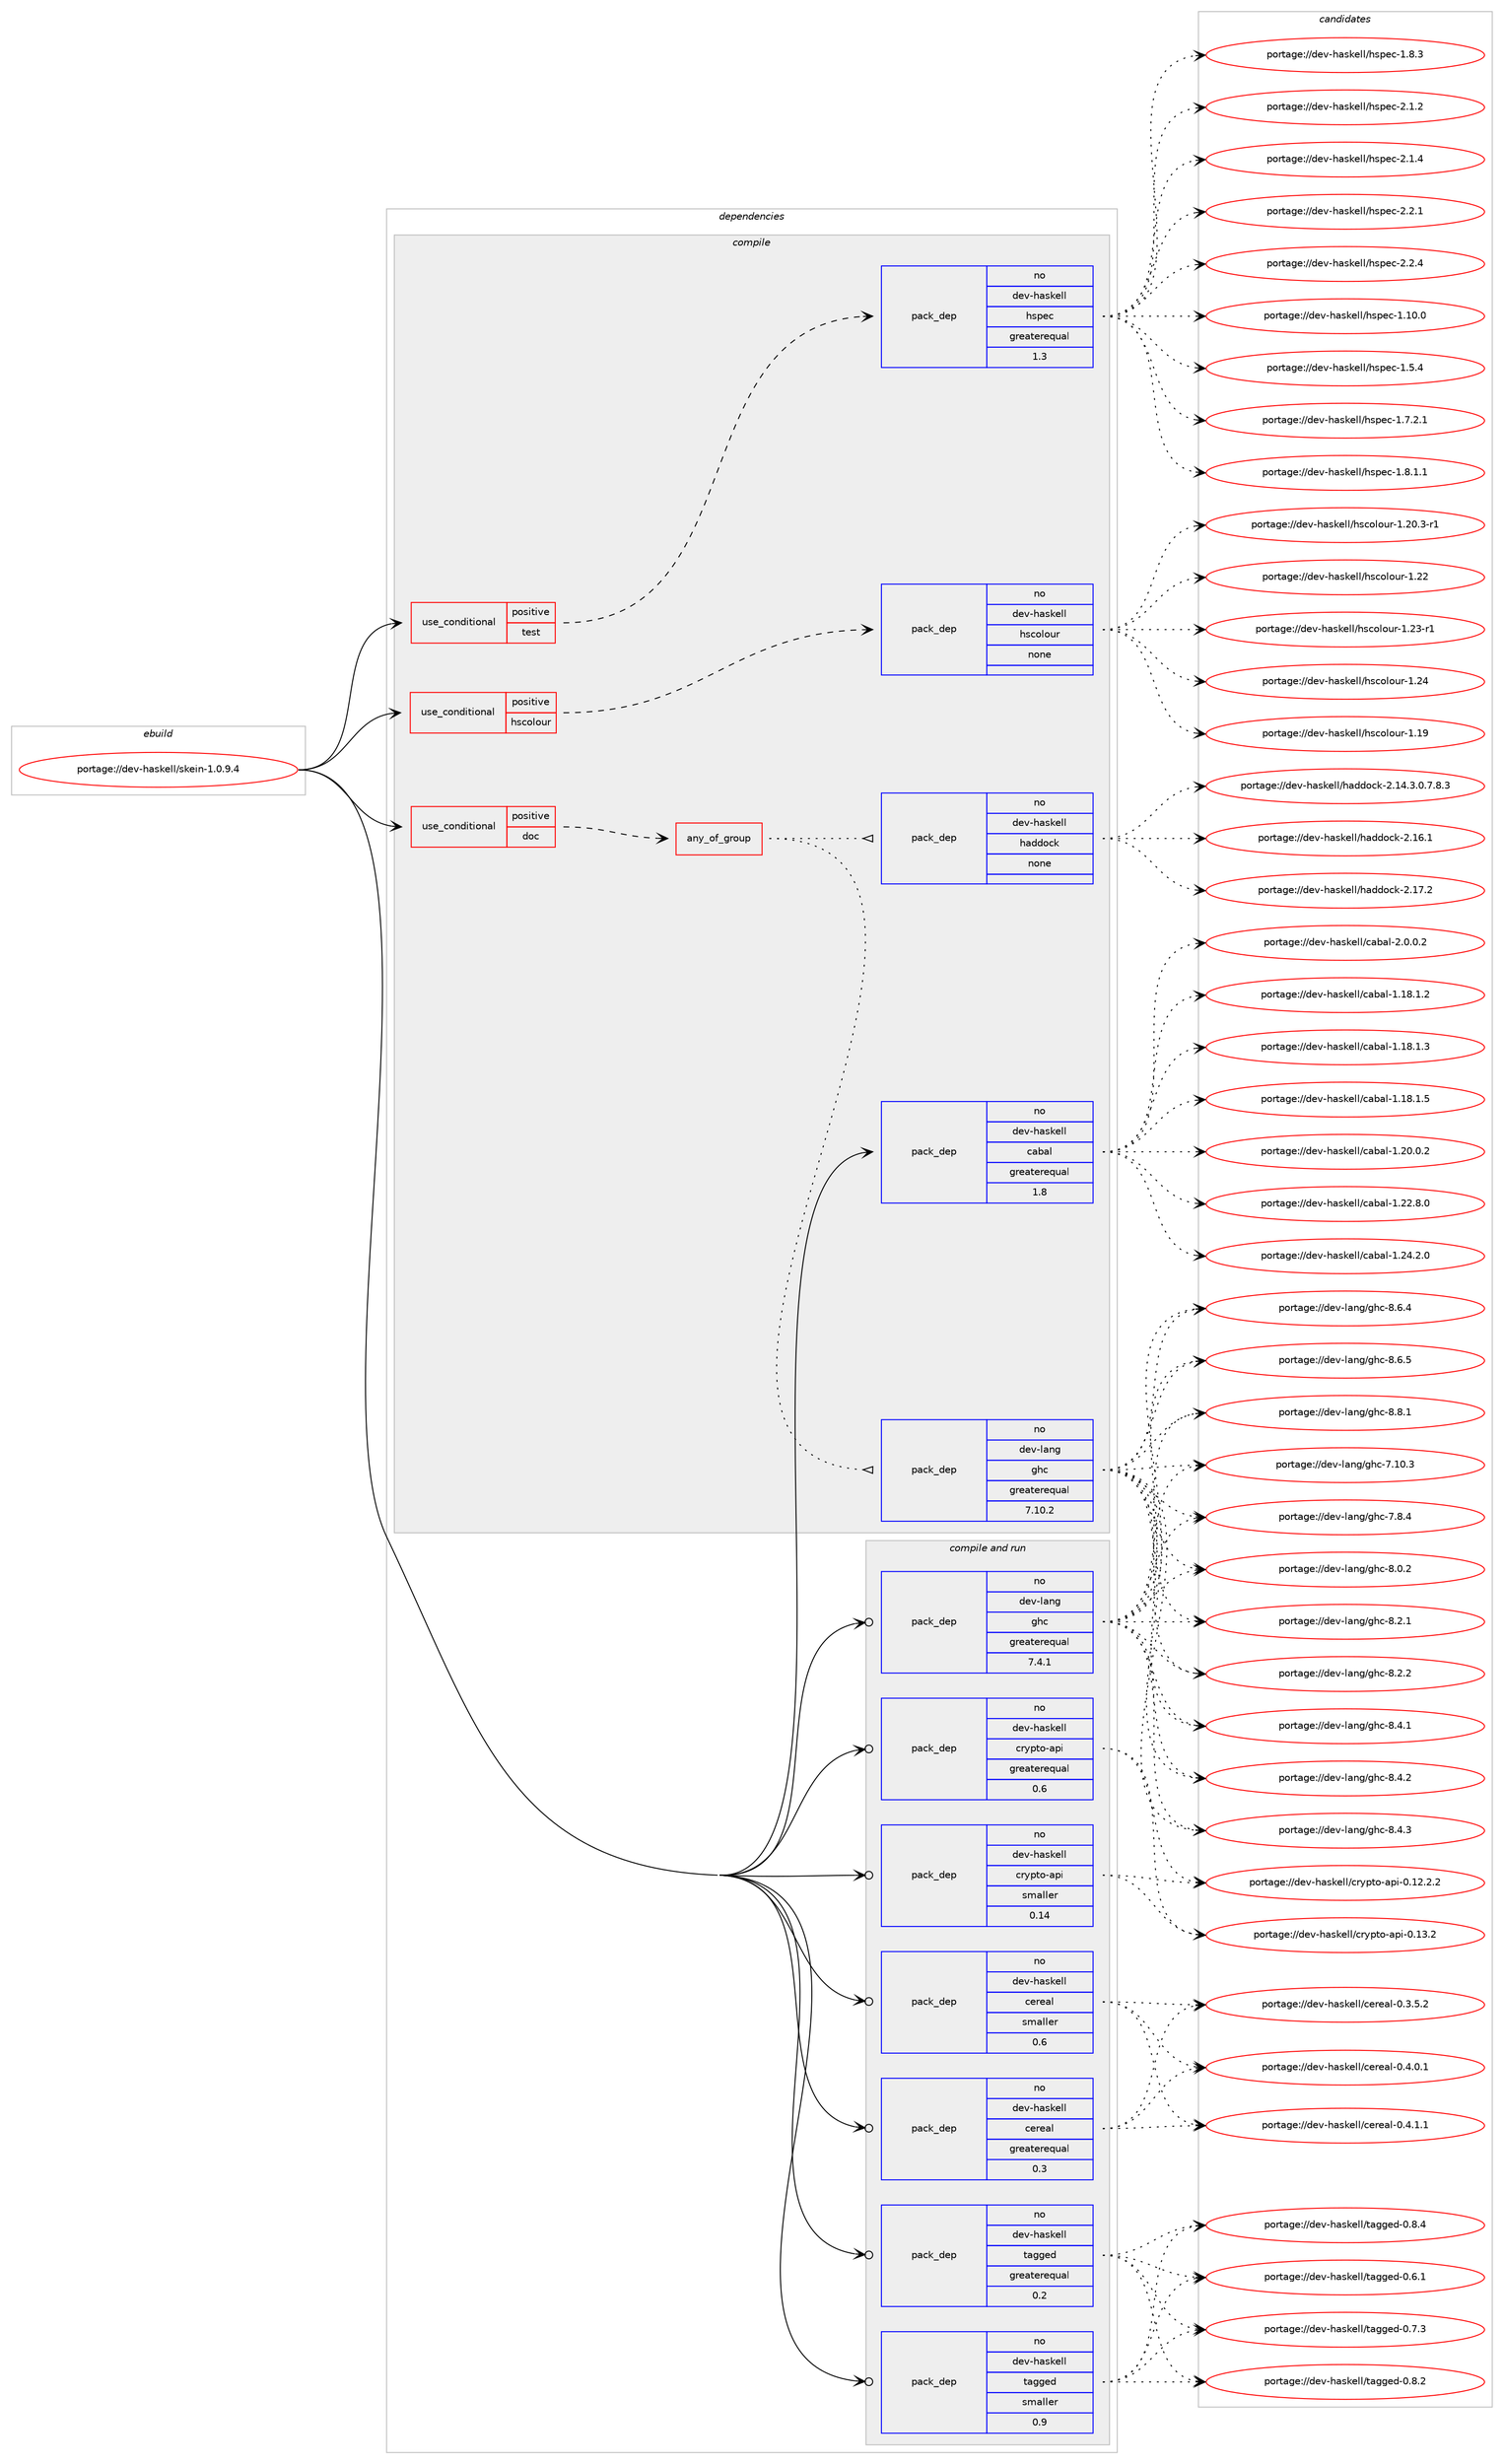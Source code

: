 digraph prolog {

# *************
# Graph options
# *************

newrank=true;
concentrate=true;
compound=true;
graph [rankdir=LR,fontname=Helvetica,fontsize=10,ranksep=1.5];#, ranksep=2.5, nodesep=0.2];
edge  [arrowhead=vee];
node  [fontname=Helvetica,fontsize=10];

# **********
# The ebuild
# **********

subgraph cluster_leftcol {
color=gray;
rank=same;
label=<<i>ebuild</i>>;
id [label="portage://dev-haskell/skein-1.0.9.4", color=red, width=4, href="../dev-haskell/skein-1.0.9.4.svg"];
}

# ****************
# The dependencies
# ****************

subgraph cluster_midcol {
color=gray;
label=<<i>dependencies</i>>;
subgraph cluster_compile {
fillcolor="#eeeeee";
style=filled;
label=<<i>compile</i>>;
subgraph cond16991 {
dependency79138 [label=<<TABLE BORDER="0" CELLBORDER="1" CELLSPACING="0" CELLPADDING="4"><TR><TD ROWSPAN="3" CELLPADDING="10">use_conditional</TD></TR><TR><TD>positive</TD></TR><TR><TD>doc</TD></TR></TABLE>>, shape=none, color=red];
subgraph any2315 {
dependency79139 [label=<<TABLE BORDER="0" CELLBORDER="1" CELLSPACING="0" CELLPADDING="4"><TR><TD CELLPADDING="10">any_of_group</TD></TR></TABLE>>, shape=none, color=red];subgraph pack59773 {
dependency79140 [label=<<TABLE BORDER="0" CELLBORDER="1" CELLSPACING="0" CELLPADDING="4" WIDTH="220"><TR><TD ROWSPAN="6" CELLPADDING="30">pack_dep</TD></TR><TR><TD WIDTH="110">no</TD></TR><TR><TD>dev-haskell</TD></TR><TR><TD>haddock</TD></TR><TR><TD>none</TD></TR><TR><TD></TD></TR></TABLE>>, shape=none, color=blue];
}
dependency79139:e -> dependency79140:w [weight=20,style="dotted",arrowhead="oinv"];
subgraph pack59774 {
dependency79141 [label=<<TABLE BORDER="0" CELLBORDER="1" CELLSPACING="0" CELLPADDING="4" WIDTH="220"><TR><TD ROWSPAN="6" CELLPADDING="30">pack_dep</TD></TR><TR><TD WIDTH="110">no</TD></TR><TR><TD>dev-lang</TD></TR><TR><TD>ghc</TD></TR><TR><TD>greaterequal</TD></TR><TR><TD>7.10.2</TD></TR></TABLE>>, shape=none, color=blue];
}
dependency79139:e -> dependency79141:w [weight=20,style="dotted",arrowhead="oinv"];
}
dependency79138:e -> dependency79139:w [weight=20,style="dashed",arrowhead="vee"];
}
id:e -> dependency79138:w [weight=20,style="solid",arrowhead="vee"];
subgraph cond16992 {
dependency79142 [label=<<TABLE BORDER="0" CELLBORDER="1" CELLSPACING="0" CELLPADDING="4"><TR><TD ROWSPAN="3" CELLPADDING="10">use_conditional</TD></TR><TR><TD>positive</TD></TR><TR><TD>hscolour</TD></TR></TABLE>>, shape=none, color=red];
subgraph pack59775 {
dependency79143 [label=<<TABLE BORDER="0" CELLBORDER="1" CELLSPACING="0" CELLPADDING="4" WIDTH="220"><TR><TD ROWSPAN="6" CELLPADDING="30">pack_dep</TD></TR><TR><TD WIDTH="110">no</TD></TR><TR><TD>dev-haskell</TD></TR><TR><TD>hscolour</TD></TR><TR><TD>none</TD></TR><TR><TD></TD></TR></TABLE>>, shape=none, color=blue];
}
dependency79142:e -> dependency79143:w [weight=20,style="dashed",arrowhead="vee"];
}
id:e -> dependency79142:w [weight=20,style="solid",arrowhead="vee"];
subgraph cond16993 {
dependency79144 [label=<<TABLE BORDER="0" CELLBORDER="1" CELLSPACING="0" CELLPADDING="4"><TR><TD ROWSPAN="3" CELLPADDING="10">use_conditional</TD></TR><TR><TD>positive</TD></TR><TR><TD>test</TD></TR></TABLE>>, shape=none, color=red];
subgraph pack59776 {
dependency79145 [label=<<TABLE BORDER="0" CELLBORDER="1" CELLSPACING="0" CELLPADDING="4" WIDTH="220"><TR><TD ROWSPAN="6" CELLPADDING="30">pack_dep</TD></TR><TR><TD WIDTH="110">no</TD></TR><TR><TD>dev-haskell</TD></TR><TR><TD>hspec</TD></TR><TR><TD>greaterequal</TD></TR><TR><TD>1.3</TD></TR></TABLE>>, shape=none, color=blue];
}
dependency79144:e -> dependency79145:w [weight=20,style="dashed",arrowhead="vee"];
}
id:e -> dependency79144:w [weight=20,style="solid",arrowhead="vee"];
subgraph pack59777 {
dependency79146 [label=<<TABLE BORDER="0" CELLBORDER="1" CELLSPACING="0" CELLPADDING="4" WIDTH="220"><TR><TD ROWSPAN="6" CELLPADDING="30">pack_dep</TD></TR><TR><TD WIDTH="110">no</TD></TR><TR><TD>dev-haskell</TD></TR><TR><TD>cabal</TD></TR><TR><TD>greaterequal</TD></TR><TR><TD>1.8</TD></TR></TABLE>>, shape=none, color=blue];
}
id:e -> dependency79146:w [weight=20,style="solid",arrowhead="vee"];
}
subgraph cluster_compileandrun {
fillcolor="#eeeeee";
style=filled;
label=<<i>compile and run</i>>;
subgraph pack59778 {
dependency79147 [label=<<TABLE BORDER="0" CELLBORDER="1" CELLSPACING="0" CELLPADDING="4" WIDTH="220"><TR><TD ROWSPAN="6" CELLPADDING="30">pack_dep</TD></TR><TR><TD WIDTH="110">no</TD></TR><TR><TD>dev-haskell</TD></TR><TR><TD>cereal</TD></TR><TR><TD>greaterequal</TD></TR><TR><TD>0.3</TD></TR></TABLE>>, shape=none, color=blue];
}
id:e -> dependency79147:w [weight=20,style="solid",arrowhead="odotvee"];
subgraph pack59779 {
dependency79148 [label=<<TABLE BORDER="0" CELLBORDER="1" CELLSPACING="0" CELLPADDING="4" WIDTH="220"><TR><TD ROWSPAN="6" CELLPADDING="30">pack_dep</TD></TR><TR><TD WIDTH="110">no</TD></TR><TR><TD>dev-haskell</TD></TR><TR><TD>cereal</TD></TR><TR><TD>smaller</TD></TR><TR><TD>0.6</TD></TR></TABLE>>, shape=none, color=blue];
}
id:e -> dependency79148:w [weight=20,style="solid",arrowhead="odotvee"];
subgraph pack59780 {
dependency79149 [label=<<TABLE BORDER="0" CELLBORDER="1" CELLSPACING="0" CELLPADDING="4" WIDTH="220"><TR><TD ROWSPAN="6" CELLPADDING="30">pack_dep</TD></TR><TR><TD WIDTH="110">no</TD></TR><TR><TD>dev-haskell</TD></TR><TR><TD>crypto-api</TD></TR><TR><TD>greaterequal</TD></TR><TR><TD>0.6</TD></TR></TABLE>>, shape=none, color=blue];
}
id:e -> dependency79149:w [weight=20,style="solid",arrowhead="odotvee"];
subgraph pack59781 {
dependency79150 [label=<<TABLE BORDER="0" CELLBORDER="1" CELLSPACING="0" CELLPADDING="4" WIDTH="220"><TR><TD ROWSPAN="6" CELLPADDING="30">pack_dep</TD></TR><TR><TD WIDTH="110">no</TD></TR><TR><TD>dev-haskell</TD></TR><TR><TD>crypto-api</TD></TR><TR><TD>smaller</TD></TR><TR><TD>0.14</TD></TR></TABLE>>, shape=none, color=blue];
}
id:e -> dependency79150:w [weight=20,style="solid",arrowhead="odotvee"];
subgraph pack59782 {
dependency79151 [label=<<TABLE BORDER="0" CELLBORDER="1" CELLSPACING="0" CELLPADDING="4" WIDTH="220"><TR><TD ROWSPAN="6" CELLPADDING="30">pack_dep</TD></TR><TR><TD WIDTH="110">no</TD></TR><TR><TD>dev-haskell</TD></TR><TR><TD>tagged</TD></TR><TR><TD>greaterequal</TD></TR><TR><TD>0.2</TD></TR></TABLE>>, shape=none, color=blue];
}
id:e -> dependency79151:w [weight=20,style="solid",arrowhead="odotvee"];
subgraph pack59783 {
dependency79152 [label=<<TABLE BORDER="0" CELLBORDER="1" CELLSPACING="0" CELLPADDING="4" WIDTH="220"><TR><TD ROWSPAN="6" CELLPADDING="30">pack_dep</TD></TR><TR><TD WIDTH="110">no</TD></TR><TR><TD>dev-haskell</TD></TR><TR><TD>tagged</TD></TR><TR><TD>smaller</TD></TR><TR><TD>0.9</TD></TR></TABLE>>, shape=none, color=blue];
}
id:e -> dependency79152:w [weight=20,style="solid",arrowhead="odotvee"];
subgraph pack59784 {
dependency79153 [label=<<TABLE BORDER="0" CELLBORDER="1" CELLSPACING="0" CELLPADDING="4" WIDTH="220"><TR><TD ROWSPAN="6" CELLPADDING="30">pack_dep</TD></TR><TR><TD WIDTH="110">no</TD></TR><TR><TD>dev-lang</TD></TR><TR><TD>ghc</TD></TR><TR><TD>greaterequal</TD></TR><TR><TD>7.4.1</TD></TR></TABLE>>, shape=none, color=blue];
}
id:e -> dependency79153:w [weight=20,style="solid",arrowhead="odotvee"];
}
subgraph cluster_run {
fillcolor="#eeeeee";
style=filled;
label=<<i>run</i>>;
}
}

# **************
# The candidates
# **************

subgraph cluster_choices {
rank=same;
color=gray;
label=<<i>candidates</i>>;

subgraph choice59773 {
color=black;
nodesep=1;
choiceportage1001011184510497115107101108108471049710010011199107455046495246514648465546564651 [label="portage://dev-haskell/haddock-2.14.3.0.7.8.3", color=red, width=4,href="../dev-haskell/haddock-2.14.3.0.7.8.3.svg"];
choiceportage100101118451049711510710110810847104971001001119910745504649544649 [label="portage://dev-haskell/haddock-2.16.1", color=red, width=4,href="../dev-haskell/haddock-2.16.1.svg"];
choiceportage100101118451049711510710110810847104971001001119910745504649554650 [label="portage://dev-haskell/haddock-2.17.2", color=red, width=4,href="../dev-haskell/haddock-2.17.2.svg"];
dependency79140:e -> choiceportage1001011184510497115107101108108471049710010011199107455046495246514648465546564651:w [style=dotted,weight="100"];
dependency79140:e -> choiceportage100101118451049711510710110810847104971001001119910745504649544649:w [style=dotted,weight="100"];
dependency79140:e -> choiceportage100101118451049711510710110810847104971001001119910745504649554650:w [style=dotted,weight="100"];
}
subgraph choice59774 {
color=black;
nodesep=1;
choiceportage1001011184510897110103471031049945554649484651 [label="portage://dev-lang/ghc-7.10.3", color=red, width=4,href="../dev-lang/ghc-7.10.3.svg"];
choiceportage10010111845108971101034710310499455546564652 [label="portage://dev-lang/ghc-7.8.4", color=red, width=4,href="../dev-lang/ghc-7.8.4.svg"];
choiceportage10010111845108971101034710310499455646484650 [label="portage://dev-lang/ghc-8.0.2", color=red, width=4,href="../dev-lang/ghc-8.0.2.svg"];
choiceportage10010111845108971101034710310499455646504649 [label="portage://dev-lang/ghc-8.2.1", color=red, width=4,href="../dev-lang/ghc-8.2.1.svg"];
choiceportage10010111845108971101034710310499455646504650 [label="portage://dev-lang/ghc-8.2.2", color=red, width=4,href="../dev-lang/ghc-8.2.2.svg"];
choiceportage10010111845108971101034710310499455646524649 [label="portage://dev-lang/ghc-8.4.1", color=red, width=4,href="../dev-lang/ghc-8.4.1.svg"];
choiceportage10010111845108971101034710310499455646524650 [label="portage://dev-lang/ghc-8.4.2", color=red, width=4,href="../dev-lang/ghc-8.4.2.svg"];
choiceportage10010111845108971101034710310499455646524651 [label="portage://dev-lang/ghc-8.4.3", color=red, width=4,href="../dev-lang/ghc-8.4.3.svg"];
choiceportage10010111845108971101034710310499455646544652 [label="portage://dev-lang/ghc-8.6.4", color=red, width=4,href="../dev-lang/ghc-8.6.4.svg"];
choiceportage10010111845108971101034710310499455646544653 [label="portage://dev-lang/ghc-8.6.5", color=red, width=4,href="../dev-lang/ghc-8.6.5.svg"];
choiceportage10010111845108971101034710310499455646564649 [label="portage://dev-lang/ghc-8.8.1", color=red, width=4,href="../dev-lang/ghc-8.8.1.svg"];
dependency79141:e -> choiceportage1001011184510897110103471031049945554649484651:w [style=dotted,weight="100"];
dependency79141:e -> choiceportage10010111845108971101034710310499455546564652:w [style=dotted,weight="100"];
dependency79141:e -> choiceportage10010111845108971101034710310499455646484650:w [style=dotted,weight="100"];
dependency79141:e -> choiceportage10010111845108971101034710310499455646504649:w [style=dotted,weight="100"];
dependency79141:e -> choiceportage10010111845108971101034710310499455646504650:w [style=dotted,weight="100"];
dependency79141:e -> choiceportage10010111845108971101034710310499455646524649:w [style=dotted,weight="100"];
dependency79141:e -> choiceportage10010111845108971101034710310499455646524650:w [style=dotted,weight="100"];
dependency79141:e -> choiceportage10010111845108971101034710310499455646524651:w [style=dotted,weight="100"];
dependency79141:e -> choiceportage10010111845108971101034710310499455646544652:w [style=dotted,weight="100"];
dependency79141:e -> choiceportage10010111845108971101034710310499455646544653:w [style=dotted,weight="100"];
dependency79141:e -> choiceportage10010111845108971101034710310499455646564649:w [style=dotted,weight="100"];
}
subgraph choice59775 {
color=black;
nodesep=1;
choiceportage100101118451049711510710110810847104115991111081111171144549464957 [label="portage://dev-haskell/hscolour-1.19", color=red, width=4,href="../dev-haskell/hscolour-1.19.svg"];
choiceportage10010111845104971151071011081084710411599111108111117114454946504846514511449 [label="portage://dev-haskell/hscolour-1.20.3-r1", color=red, width=4,href="../dev-haskell/hscolour-1.20.3-r1.svg"];
choiceportage100101118451049711510710110810847104115991111081111171144549465050 [label="portage://dev-haskell/hscolour-1.22", color=red, width=4,href="../dev-haskell/hscolour-1.22.svg"];
choiceportage1001011184510497115107101108108471041159911110811111711445494650514511449 [label="portage://dev-haskell/hscolour-1.23-r1", color=red, width=4,href="../dev-haskell/hscolour-1.23-r1.svg"];
choiceportage100101118451049711510710110810847104115991111081111171144549465052 [label="portage://dev-haskell/hscolour-1.24", color=red, width=4,href="../dev-haskell/hscolour-1.24.svg"];
dependency79143:e -> choiceportage100101118451049711510710110810847104115991111081111171144549464957:w [style=dotted,weight="100"];
dependency79143:e -> choiceportage10010111845104971151071011081084710411599111108111117114454946504846514511449:w [style=dotted,weight="100"];
dependency79143:e -> choiceportage100101118451049711510710110810847104115991111081111171144549465050:w [style=dotted,weight="100"];
dependency79143:e -> choiceportage1001011184510497115107101108108471041159911110811111711445494650514511449:w [style=dotted,weight="100"];
dependency79143:e -> choiceportage100101118451049711510710110810847104115991111081111171144549465052:w [style=dotted,weight="100"];
}
subgraph choice59776 {
color=black;
nodesep=1;
choiceportage1001011184510497115107101108108471041151121019945494649484648 [label="portage://dev-haskell/hspec-1.10.0", color=red, width=4,href="../dev-haskell/hspec-1.10.0.svg"];
choiceportage10010111845104971151071011081084710411511210199454946534652 [label="portage://dev-haskell/hspec-1.5.4", color=red, width=4,href="../dev-haskell/hspec-1.5.4.svg"];
choiceportage100101118451049711510710110810847104115112101994549465546504649 [label="portage://dev-haskell/hspec-1.7.2.1", color=red, width=4,href="../dev-haskell/hspec-1.7.2.1.svg"];
choiceportage100101118451049711510710110810847104115112101994549465646494649 [label="portage://dev-haskell/hspec-1.8.1.1", color=red, width=4,href="../dev-haskell/hspec-1.8.1.1.svg"];
choiceportage10010111845104971151071011081084710411511210199454946564651 [label="portage://dev-haskell/hspec-1.8.3", color=red, width=4,href="../dev-haskell/hspec-1.8.3.svg"];
choiceportage10010111845104971151071011081084710411511210199455046494650 [label="portage://dev-haskell/hspec-2.1.2", color=red, width=4,href="../dev-haskell/hspec-2.1.2.svg"];
choiceportage10010111845104971151071011081084710411511210199455046494652 [label="portage://dev-haskell/hspec-2.1.4", color=red, width=4,href="../dev-haskell/hspec-2.1.4.svg"];
choiceportage10010111845104971151071011081084710411511210199455046504649 [label="portage://dev-haskell/hspec-2.2.1", color=red, width=4,href="../dev-haskell/hspec-2.2.1.svg"];
choiceportage10010111845104971151071011081084710411511210199455046504652 [label="portage://dev-haskell/hspec-2.2.4", color=red, width=4,href="../dev-haskell/hspec-2.2.4.svg"];
dependency79145:e -> choiceportage1001011184510497115107101108108471041151121019945494649484648:w [style=dotted,weight="100"];
dependency79145:e -> choiceportage10010111845104971151071011081084710411511210199454946534652:w [style=dotted,weight="100"];
dependency79145:e -> choiceportage100101118451049711510710110810847104115112101994549465546504649:w [style=dotted,weight="100"];
dependency79145:e -> choiceportage100101118451049711510710110810847104115112101994549465646494649:w [style=dotted,weight="100"];
dependency79145:e -> choiceportage10010111845104971151071011081084710411511210199454946564651:w [style=dotted,weight="100"];
dependency79145:e -> choiceportage10010111845104971151071011081084710411511210199455046494650:w [style=dotted,weight="100"];
dependency79145:e -> choiceportage10010111845104971151071011081084710411511210199455046494652:w [style=dotted,weight="100"];
dependency79145:e -> choiceportage10010111845104971151071011081084710411511210199455046504649:w [style=dotted,weight="100"];
dependency79145:e -> choiceportage10010111845104971151071011081084710411511210199455046504652:w [style=dotted,weight="100"];
}
subgraph choice59777 {
color=black;
nodesep=1;
choiceportage10010111845104971151071011081084799979897108454946495646494650 [label="portage://dev-haskell/cabal-1.18.1.2", color=red, width=4,href="../dev-haskell/cabal-1.18.1.2.svg"];
choiceportage10010111845104971151071011081084799979897108454946495646494651 [label="portage://dev-haskell/cabal-1.18.1.3", color=red, width=4,href="../dev-haskell/cabal-1.18.1.3.svg"];
choiceportage10010111845104971151071011081084799979897108454946495646494653 [label="portage://dev-haskell/cabal-1.18.1.5", color=red, width=4,href="../dev-haskell/cabal-1.18.1.5.svg"];
choiceportage10010111845104971151071011081084799979897108454946504846484650 [label="portage://dev-haskell/cabal-1.20.0.2", color=red, width=4,href="../dev-haskell/cabal-1.20.0.2.svg"];
choiceportage10010111845104971151071011081084799979897108454946505046564648 [label="portage://dev-haskell/cabal-1.22.8.0", color=red, width=4,href="../dev-haskell/cabal-1.22.8.0.svg"];
choiceportage10010111845104971151071011081084799979897108454946505246504648 [label="portage://dev-haskell/cabal-1.24.2.0", color=red, width=4,href="../dev-haskell/cabal-1.24.2.0.svg"];
choiceportage100101118451049711510710110810847999798971084550464846484650 [label="portage://dev-haskell/cabal-2.0.0.2", color=red, width=4,href="../dev-haskell/cabal-2.0.0.2.svg"];
dependency79146:e -> choiceportage10010111845104971151071011081084799979897108454946495646494650:w [style=dotted,weight="100"];
dependency79146:e -> choiceportage10010111845104971151071011081084799979897108454946495646494651:w [style=dotted,weight="100"];
dependency79146:e -> choiceportage10010111845104971151071011081084799979897108454946495646494653:w [style=dotted,weight="100"];
dependency79146:e -> choiceportage10010111845104971151071011081084799979897108454946504846484650:w [style=dotted,weight="100"];
dependency79146:e -> choiceportage10010111845104971151071011081084799979897108454946505046564648:w [style=dotted,weight="100"];
dependency79146:e -> choiceportage10010111845104971151071011081084799979897108454946505246504648:w [style=dotted,weight="100"];
dependency79146:e -> choiceportage100101118451049711510710110810847999798971084550464846484650:w [style=dotted,weight="100"];
}
subgraph choice59778 {
color=black;
nodesep=1;
choiceportage10010111845104971151071011081084799101114101971084548465146534650 [label="portage://dev-haskell/cereal-0.3.5.2", color=red, width=4,href="../dev-haskell/cereal-0.3.5.2.svg"];
choiceportage10010111845104971151071011081084799101114101971084548465246484649 [label="portage://dev-haskell/cereal-0.4.0.1", color=red, width=4,href="../dev-haskell/cereal-0.4.0.1.svg"];
choiceportage10010111845104971151071011081084799101114101971084548465246494649 [label="portage://dev-haskell/cereal-0.4.1.1", color=red, width=4,href="../dev-haskell/cereal-0.4.1.1.svg"];
dependency79147:e -> choiceportage10010111845104971151071011081084799101114101971084548465146534650:w [style=dotted,weight="100"];
dependency79147:e -> choiceportage10010111845104971151071011081084799101114101971084548465246484649:w [style=dotted,weight="100"];
dependency79147:e -> choiceportage10010111845104971151071011081084799101114101971084548465246494649:w [style=dotted,weight="100"];
}
subgraph choice59779 {
color=black;
nodesep=1;
choiceportage10010111845104971151071011081084799101114101971084548465146534650 [label="portage://dev-haskell/cereal-0.3.5.2", color=red, width=4,href="../dev-haskell/cereal-0.3.5.2.svg"];
choiceportage10010111845104971151071011081084799101114101971084548465246484649 [label="portage://dev-haskell/cereal-0.4.0.1", color=red, width=4,href="../dev-haskell/cereal-0.4.0.1.svg"];
choiceportage10010111845104971151071011081084799101114101971084548465246494649 [label="portage://dev-haskell/cereal-0.4.1.1", color=red, width=4,href="../dev-haskell/cereal-0.4.1.1.svg"];
dependency79148:e -> choiceportage10010111845104971151071011081084799101114101971084548465146534650:w [style=dotted,weight="100"];
dependency79148:e -> choiceportage10010111845104971151071011081084799101114101971084548465246484649:w [style=dotted,weight="100"];
dependency79148:e -> choiceportage10010111845104971151071011081084799101114101971084548465246494649:w [style=dotted,weight="100"];
}
subgraph choice59780 {
color=black;
nodesep=1;
choiceportage100101118451049711510710110810847991141211121161114597112105454846495046504650 [label="portage://dev-haskell/crypto-api-0.12.2.2", color=red, width=4,href="../dev-haskell/crypto-api-0.12.2.2.svg"];
choiceportage10010111845104971151071011081084799114121112116111459711210545484649514650 [label="portage://dev-haskell/crypto-api-0.13.2", color=red, width=4,href="../dev-haskell/crypto-api-0.13.2.svg"];
dependency79149:e -> choiceportage100101118451049711510710110810847991141211121161114597112105454846495046504650:w [style=dotted,weight="100"];
dependency79149:e -> choiceportage10010111845104971151071011081084799114121112116111459711210545484649514650:w [style=dotted,weight="100"];
}
subgraph choice59781 {
color=black;
nodesep=1;
choiceportage100101118451049711510710110810847991141211121161114597112105454846495046504650 [label="portage://dev-haskell/crypto-api-0.12.2.2", color=red, width=4,href="../dev-haskell/crypto-api-0.12.2.2.svg"];
choiceportage10010111845104971151071011081084799114121112116111459711210545484649514650 [label="portage://dev-haskell/crypto-api-0.13.2", color=red, width=4,href="../dev-haskell/crypto-api-0.13.2.svg"];
dependency79150:e -> choiceportage100101118451049711510710110810847991141211121161114597112105454846495046504650:w [style=dotted,weight="100"];
dependency79150:e -> choiceportage10010111845104971151071011081084799114121112116111459711210545484649514650:w [style=dotted,weight="100"];
}
subgraph choice59782 {
color=black;
nodesep=1;
choiceportage10010111845104971151071011081084711697103103101100454846544649 [label="portage://dev-haskell/tagged-0.6.1", color=red, width=4,href="../dev-haskell/tagged-0.6.1.svg"];
choiceportage10010111845104971151071011081084711697103103101100454846554651 [label="portage://dev-haskell/tagged-0.7.3", color=red, width=4,href="../dev-haskell/tagged-0.7.3.svg"];
choiceportage10010111845104971151071011081084711697103103101100454846564650 [label="portage://dev-haskell/tagged-0.8.2", color=red, width=4,href="../dev-haskell/tagged-0.8.2.svg"];
choiceportage10010111845104971151071011081084711697103103101100454846564652 [label="portage://dev-haskell/tagged-0.8.4", color=red, width=4,href="../dev-haskell/tagged-0.8.4.svg"];
dependency79151:e -> choiceportage10010111845104971151071011081084711697103103101100454846544649:w [style=dotted,weight="100"];
dependency79151:e -> choiceportage10010111845104971151071011081084711697103103101100454846554651:w [style=dotted,weight="100"];
dependency79151:e -> choiceportage10010111845104971151071011081084711697103103101100454846564650:w [style=dotted,weight="100"];
dependency79151:e -> choiceportage10010111845104971151071011081084711697103103101100454846564652:w [style=dotted,weight="100"];
}
subgraph choice59783 {
color=black;
nodesep=1;
choiceportage10010111845104971151071011081084711697103103101100454846544649 [label="portage://dev-haskell/tagged-0.6.1", color=red, width=4,href="../dev-haskell/tagged-0.6.1.svg"];
choiceportage10010111845104971151071011081084711697103103101100454846554651 [label="portage://dev-haskell/tagged-0.7.3", color=red, width=4,href="../dev-haskell/tagged-0.7.3.svg"];
choiceportage10010111845104971151071011081084711697103103101100454846564650 [label="portage://dev-haskell/tagged-0.8.2", color=red, width=4,href="../dev-haskell/tagged-0.8.2.svg"];
choiceportage10010111845104971151071011081084711697103103101100454846564652 [label="portage://dev-haskell/tagged-0.8.4", color=red, width=4,href="../dev-haskell/tagged-0.8.4.svg"];
dependency79152:e -> choiceportage10010111845104971151071011081084711697103103101100454846544649:w [style=dotted,weight="100"];
dependency79152:e -> choiceportage10010111845104971151071011081084711697103103101100454846554651:w [style=dotted,weight="100"];
dependency79152:e -> choiceportage10010111845104971151071011081084711697103103101100454846564650:w [style=dotted,weight="100"];
dependency79152:e -> choiceportage10010111845104971151071011081084711697103103101100454846564652:w [style=dotted,weight="100"];
}
subgraph choice59784 {
color=black;
nodesep=1;
choiceportage1001011184510897110103471031049945554649484651 [label="portage://dev-lang/ghc-7.10.3", color=red, width=4,href="../dev-lang/ghc-7.10.3.svg"];
choiceportage10010111845108971101034710310499455546564652 [label="portage://dev-lang/ghc-7.8.4", color=red, width=4,href="../dev-lang/ghc-7.8.4.svg"];
choiceportage10010111845108971101034710310499455646484650 [label="portage://dev-lang/ghc-8.0.2", color=red, width=4,href="../dev-lang/ghc-8.0.2.svg"];
choiceportage10010111845108971101034710310499455646504649 [label="portage://dev-lang/ghc-8.2.1", color=red, width=4,href="../dev-lang/ghc-8.2.1.svg"];
choiceportage10010111845108971101034710310499455646504650 [label="portage://dev-lang/ghc-8.2.2", color=red, width=4,href="../dev-lang/ghc-8.2.2.svg"];
choiceportage10010111845108971101034710310499455646524649 [label="portage://dev-lang/ghc-8.4.1", color=red, width=4,href="../dev-lang/ghc-8.4.1.svg"];
choiceportage10010111845108971101034710310499455646524650 [label="portage://dev-lang/ghc-8.4.2", color=red, width=4,href="../dev-lang/ghc-8.4.2.svg"];
choiceportage10010111845108971101034710310499455646524651 [label="portage://dev-lang/ghc-8.4.3", color=red, width=4,href="../dev-lang/ghc-8.4.3.svg"];
choiceportage10010111845108971101034710310499455646544652 [label="portage://dev-lang/ghc-8.6.4", color=red, width=4,href="../dev-lang/ghc-8.6.4.svg"];
choiceportage10010111845108971101034710310499455646544653 [label="portage://dev-lang/ghc-8.6.5", color=red, width=4,href="../dev-lang/ghc-8.6.5.svg"];
choiceportage10010111845108971101034710310499455646564649 [label="portage://dev-lang/ghc-8.8.1", color=red, width=4,href="../dev-lang/ghc-8.8.1.svg"];
dependency79153:e -> choiceportage1001011184510897110103471031049945554649484651:w [style=dotted,weight="100"];
dependency79153:e -> choiceportage10010111845108971101034710310499455546564652:w [style=dotted,weight="100"];
dependency79153:e -> choiceportage10010111845108971101034710310499455646484650:w [style=dotted,weight="100"];
dependency79153:e -> choiceportage10010111845108971101034710310499455646504649:w [style=dotted,weight="100"];
dependency79153:e -> choiceportage10010111845108971101034710310499455646504650:w [style=dotted,weight="100"];
dependency79153:e -> choiceportage10010111845108971101034710310499455646524649:w [style=dotted,weight="100"];
dependency79153:e -> choiceportage10010111845108971101034710310499455646524650:w [style=dotted,weight="100"];
dependency79153:e -> choiceportage10010111845108971101034710310499455646524651:w [style=dotted,weight="100"];
dependency79153:e -> choiceportage10010111845108971101034710310499455646544652:w [style=dotted,weight="100"];
dependency79153:e -> choiceportage10010111845108971101034710310499455646544653:w [style=dotted,weight="100"];
dependency79153:e -> choiceportage10010111845108971101034710310499455646564649:w [style=dotted,weight="100"];
}
}

}
